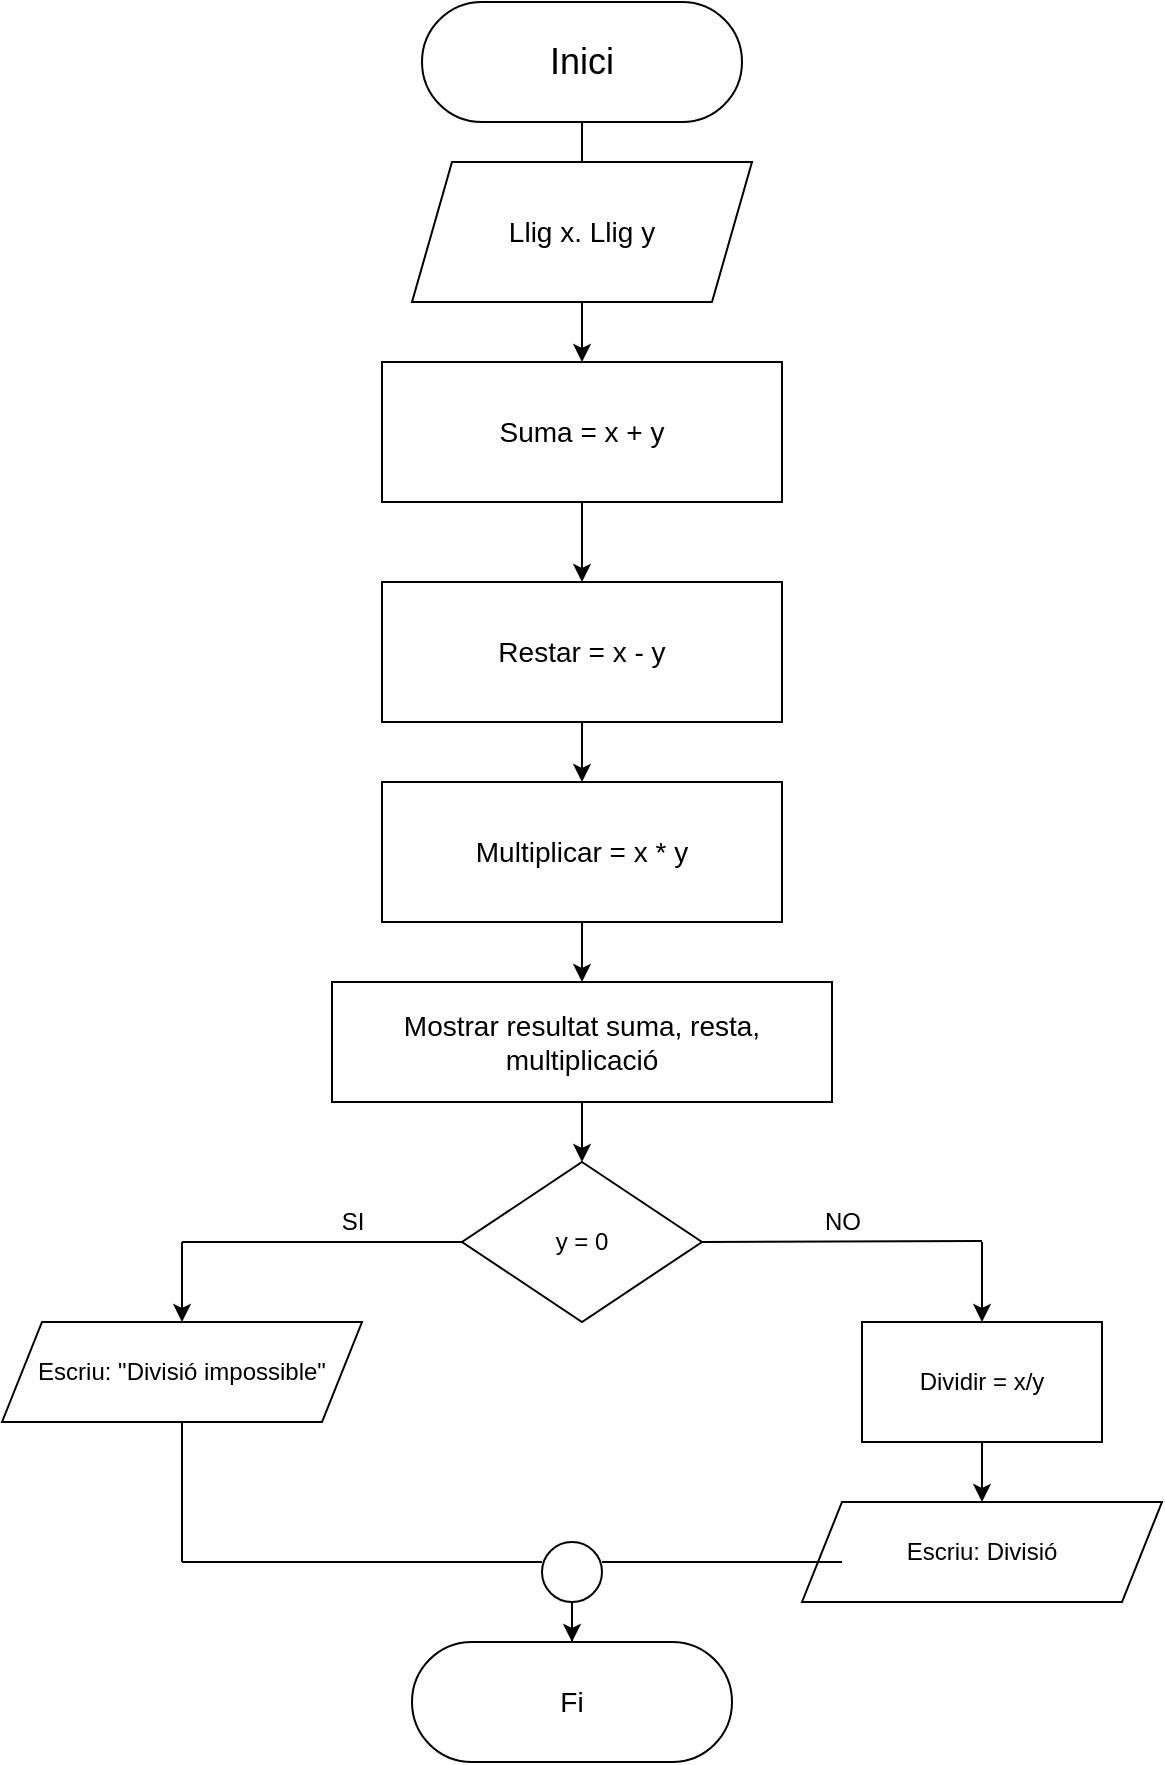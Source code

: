 <mxfile version="15.2.7" type="device"><diagram id="vrf3vzUCaxfgI8YXG5jA" name="Page-1"><mxGraphModel dx="1200" dy="1755" grid="1" gridSize="10" guides="1" tooltips="1" connect="1" arrows="1" fold="1" page="0" pageScale="1" pageWidth="850" pageHeight="1100" background="none" math="0" shadow="0"><root><mxCell id="0"/><mxCell id="1" parent="0"/><mxCell id="VRSfikND21eMEtVOHdRE-2" style="edgeStyle=orthogonalEdgeStyle;rounded=0;orthogonalLoop=1;jettySize=auto;html=1;entryX=0.5;entryY=0;entryDx=0;entryDy=0;" parent="1" source="VRSfikND21eMEtVOHdRE-1" edge="1"><mxGeometry relative="1" as="geometry"><mxPoint x="280" y="-720" as="targetPoint"/></mxGeometry></mxCell><mxCell id="VRSfikND21eMEtVOHdRE-1" value="&lt;font style=&quot;font-size: 18px&quot;&gt;Inici&lt;/font&gt;" style="rounded=1;whiteSpace=wrap;html=1;arcSize=50;" parent="1" vertex="1"><mxGeometry x="200" y="-860" width="160" height="60" as="geometry"/></mxCell><mxCell id="VRSfikND21eMEtVOHdRE-27" value="&lt;font style=&quot;font-size: 14px&quot;&gt;Fi&lt;/font&gt;" style="rounded=1;whiteSpace=wrap;html=1;arcSize=50;" parent="1" vertex="1"><mxGeometry x="195" y="-40" width="160" height="60" as="geometry"/></mxCell><mxCell id="AZalwAAL1kJUe_lXRac7-3" style="edgeStyle=orthogonalEdgeStyle;rounded=0;orthogonalLoop=1;jettySize=auto;html=1;entryX=0.5;entryY=0;entryDx=0;entryDy=0;" edge="1" parent="1" source="VRSfikND21eMEtVOHdRE-37" target="VRSfikND21eMEtVOHdRE-40"><mxGeometry relative="1" as="geometry"/></mxCell><mxCell id="VRSfikND21eMEtVOHdRE-37" value="&lt;font style=&quot;font-size: 14px&quot;&gt;Suma = x + y&lt;/font&gt;" style="rounded=0;whiteSpace=wrap;html=1;" parent="1" vertex="1"><mxGeometry x="180" y="-680" width="200" height="70" as="geometry"/></mxCell><mxCell id="AZalwAAL1kJUe_lXRac7-4" style="edgeStyle=orthogonalEdgeStyle;rounded=0;orthogonalLoop=1;jettySize=auto;html=1;entryX=0.5;entryY=0;entryDx=0;entryDy=0;" edge="1" parent="1" source="VRSfikND21eMEtVOHdRE-40" target="VRSfikND21eMEtVOHdRE-42"><mxGeometry relative="1" as="geometry"/></mxCell><mxCell id="VRSfikND21eMEtVOHdRE-40" value="&lt;font style=&quot;font-size: 14px&quot;&gt;Restar = x - y&lt;/font&gt;" style="rounded=0;whiteSpace=wrap;html=1;" parent="1" vertex="1"><mxGeometry x="180" y="-570" width="200" height="70" as="geometry"/></mxCell><mxCell id="AZalwAAL1kJUe_lXRac7-5" style="edgeStyle=orthogonalEdgeStyle;rounded=0;orthogonalLoop=1;jettySize=auto;html=1;entryX=0.5;entryY=0;entryDx=0;entryDy=0;" edge="1" parent="1" source="VRSfikND21eMEtVOHdRE-42" target="VRSfikND21eMEtVOHdRE-54"><mxGeometry relative="1" as="geometry"/></mxCell><mxCell id="VRSfikND21eMEtVOHdRE-42" value="&lt;font style=&quot;font-size: 14px&quot;&gt;Multiplicar = x * y&lt;/font&gt;" style="rounded=0;whiteSpace=wrap;html=1;" parent="1" vertex="1"><mxGeometry x="180" y="-470" width="200" height="70" as="geometry"/></mxCell><mxCell id="AZalwAAL1kJUe_lXRac7-11" style="edgeStyle=orthogonalEdgeStyle;rounded=0;orthogonalLoop=1;jettySize=auto;html=1;entryX=0.5;entryY=0;entryDx=0;entryDy=0;" edge="1" parent="1" source="VRSfikND21eMEtVOHdRE-54" target="AZalwAAL1kJUe_lXRac7-10"><mxGeometry relative="1" as="geometry"/></mxCell><mxCell id="VRSfikND21eMEtVOHdRE-54" value="&lt;font style=&quot;font-size: 14px&quot;&gt;Mostrar resultat suma, resta, multiplicació&lt;/font&gt;" style="rounded=0;whiteSpace=wrap;html=1;" parent="1" vertex="1"><mxGeometry x="155" y="-370" width="250" height="60" as="geometry"/></mxCell><mxCell id="AZalwAAL1kJUe_lXRac7-2" style="edgeStyle=orthogonalEdgeStyle;rounded=0;orthogonalLoop=1;jettySize=auto;html=1;entryX=0.5;entryY=0;entryDx=0;entryDy=0;" edge="1" parent="1" source="AZalwAAL1kJUe_lXRac7-1" target="VRSfikND21eMEtVOHdRE-37"><mxGeometry relative="1" as="geometry"/></mxCell><mxCell id="AZalwAAL1kJUe_lXRac7-1" value="&lt;span style=&quot;font-size: 14px&quot;&gt;Llig x. Llig y&lt;/span&gt;" style="shape=parallelogram;perimeter=parallelogramPerimeter;whiteSpace=wrap;html=1;fixedSize=1;" vertex="1" parent="1"><mxGeometry x="195" y="-780" width="170" height="70" as="geometry"/></mxCell><mxCell id="AZalwAAL1kJUe_lXRac7-8" value="" style="endArrow=classic;html=1;" edge="1" parent="1"><mxGeometry width="50" height="50" relative="1" as="geometry"><mxPoint x="80" y="-240" as="sourcePoint"/><mxPoint x="80" y="-200" as="targetPoint"/></mxGeometry></mxCell><mxCell id="AZalwAAL1kJUe_lXRac7-9" value="" style="endArrow=classic;html=1;" edge="1" parent="1"><mxGeometry width="50" height="50" relative="1" as="geometry"><mxPoint x="480" y="-240" as="sourcePoint"/><mxPoint x="480" y="-200" as="targetPoint"/></mxGeometry></mxCell><mxCell id="AZalwAAL1kJUe_lXRac7-10" value="y = 0" style="rhombus;whiteSpace=wrap;html=1;" vertex="1" parent="1"><mxGeometry x="220" y="-280" width="120" height="80" as="geometry"/></mxCell><mxCell id="AZalwAAL1kJUe_lXRac7-12" value="" style="endArrow=none;html=1;entryX=0;entryY=0.5;entryDx=0;entryDy=0;" edge="1" parent="1" target="AZalwAAL1kJUe_lXRac7-10"><mxGeometry width="50" height="50" relative="1" as="geometry"><mxPoint x="80" y="-240" as="sourcePoint"/><mxPoint x="260" y="-290" as="targetPoint"/></mxGeometry></mxCell><mxCell id="AZalwAAL1kJUe_lXRac7-13" value="" style="endArrow=none;html=1;entryX=0;entryY=0.5;entryDx=0;entryDy=0;exitX=1;exitY=0.5;exitDx=0;exitDy=0;" edge="1" parent="1" source="AZalwAAL1kJUe_lXRac7-10"><mxGeometry width="50" height="50" relative="1" as="geometry"><mxPoint x="340" y="-240.5" as="sourcePoint"/><mxPoint x="480" y="-240.5" as="targetPoint"/></mxGeometry></mxCell><mxCell id="AZalwAAL1kJUe_lXRac7-14" value="SI" style="text;html=1;align=center;verticalAlign=middle;resizable=0;points=[];autosize=1;strokeColor=none;fillColor=none;" vertex="1" parent="1"><mxGeometry x="150" y="-260" width="30" height="20" as="geometry"/></mxCell><mxCell id="AZalwAAL1kJUe_lXRac7-15" value="NO" style="text;html=1;align=center;verticalAlign=middle;resizable=0;points=[];autosize=1;strokeColor=none;fillColor=none;" vertex="1" parent="1"><mxGeometry x="395" y="-260" width="30" height="20" as="geometry"/></mxCell><mxCell id="AZalwAAL1kJUe_lXRac7-16" value="Escriu: &quot;Divisió impossible&quot;" style="shape=parallelogram;perimeter=parallelogramPerimeter;whiteSpace=wrap;html=1;fixedSize=1;" vertex="1" parent="1"><mxGeometry x="-10" y="-200" width="180" height="50" as="geometry"/></mxCell><mxCell id="AZalwAAL1kJUe_lXRac7-19" style="edgeStyle=orthogonalEdgeStyle;rounded=0;orthogonalLoop=1;jettySize=auto;html=1;entryX=0.5;entryY=0;entryDx=0;entryDy=0;" edge="1" parent="1" source="AZalwAAL1kJUe_lXRac7-17" target="AZalwAAL1kJUe_lXRac7-18"><mxGeometry relative="1" as="geometry"/></mxCell><mxCell id="AZalwAAL1kJUe_lXRac7-17" value="Dividir = x/y" style="rounded=0;whiteSpace=wrap;html=1;" vertex="1" parent="1"><mxGeometry x="420" y="-200" width="120" height="60" as="geometry"/></mxCell><mxCell id="AZalwAAL1kJUe_lXRac7-18" value="Escriu: Divisió" style="shape=parallelogram;perimeter=parallelogramPerimeter;whiteSpace=wrap;html=1;fixedSize=1;" vertex="1" parent="1"><mxGeometry x="390" y="-110" width="180" height="50" as="geometry"/></mxCell><mxCell id="AZalwAAL1kJUe_lXRac7-20" value="" style="endArrow=none;html=1;" edge="1" parent="1"><mxGeometry width="50" height="50" relative="1" as="geometry"><mxPoint x="80" y="-80" as="sourcePoint"/><mxPoint x="260" y="-80" as="targetPoint"/></mxGeometry></mxCell><mxCell id="AZalwAAL1kJUe_lXRac7-21" value="" style="endArrow=none;html=1;exitX=0.5;exitY=1;exitDx=0;exitDy=0;" edge="1" parent="1" source="AZalwAAL1kJUe_lXRac7-16"><mxGeometry width="50" height="50" relative="1" as="geometry"><mxPoint x="230" y="-90" as="sourcePoint"/><mxPoint x="80" y="-80" as="targetPoint"/></mxGeometry></mxCell><mxCell id="AZalwAAL1kJUe_lXRac7-22" value="" style="endArrow=none;html=1;" edge="1" parent="1"><mxGeometry width="50" height="50" relative="1" as="geometry"><mxPoint x="290" y="-80" as="sourcePoint"/><mxPoint x="410" y="-80" as="targetPoint"/></mxGeometry></mxCell><mxCell id="AZalwAAL1kJUe_lXRac7-24" style="edgeStyle=orthogonalEdgeStyle;rounded=0;orthogonalLoop=1;jettySize=auto;html=1;" edge="1" parent="1" source="AZalwAAL1kJUe_lXRac7-23" target="VRSfikND21eMEtVOHdRE-27"><mxGeometry relative="1" as="geometry"/></mxCell><mxCell id="AZalwAAL1kJUe_lXRac7-23" value="" style="ellipse;whiteSpace=wrap;html=1;aspect=fixed;" vertex="1" parent="1"><mxGeometry x="260" y="-90" width="30" height="30" as="geometry"/></mxCell></root></mxGraphModel></diagram></mxfile>
